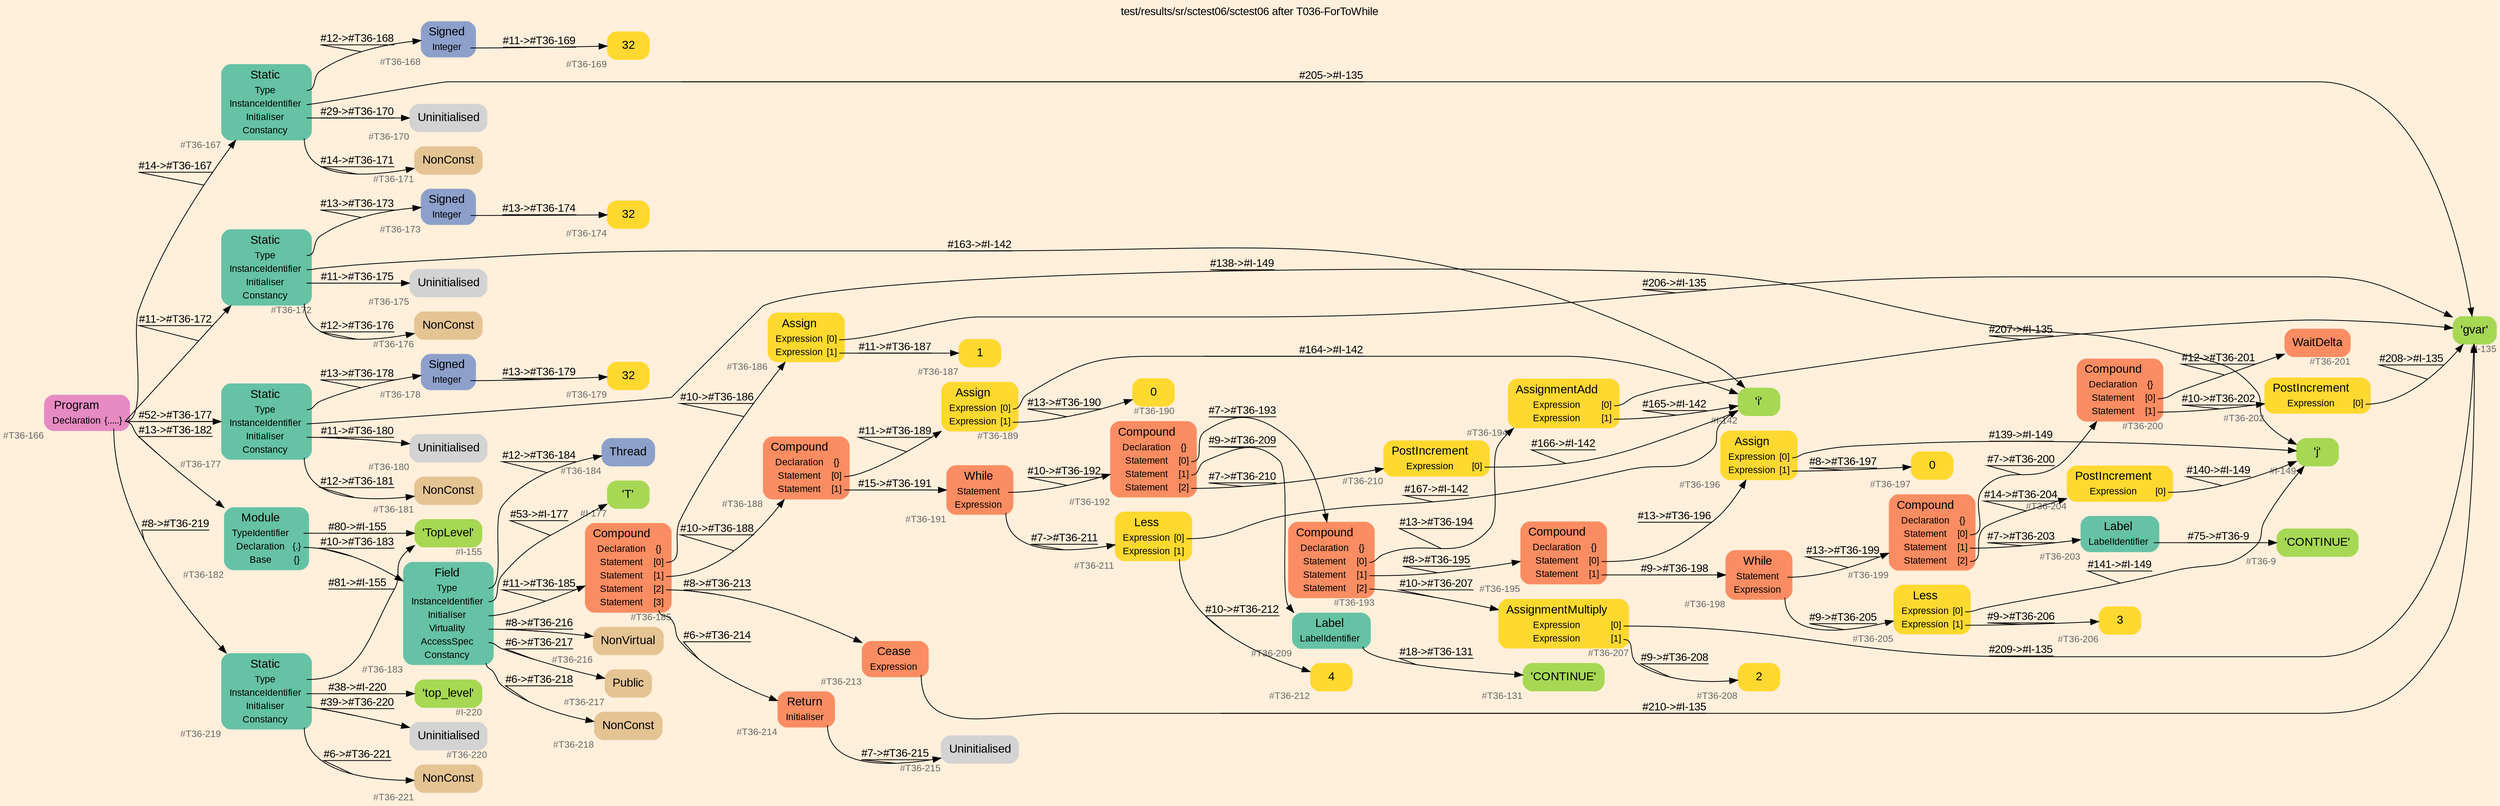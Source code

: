 digraph "test/results/sr/sctest06/sctest06 after T036-ForToWhile" {
label = "test/results/sr/sctest06/sctest06 after T036-ForToWhile"
labelloc = t
graph [
    rankdir = "LR"
    ranksep = 0.3
    bgcolor = antiquewhite1
    color = black
    fontcolor = black
    fontname = "Arial"
];
node [
    fontname = "Arial"
];
edge [
    fontname = "Arial"
];

// -------------------- node figure --------------------
// -------- block #T36-166 ----------
"#T36-166" [
    fillcolor = "/set28/4"
    xlabel = "#T36-166"
    fontsize = "12"
    fontcolor = grey40
    shape = "plaintext"
    label = <<TABLE BORDER="0" CELLBORDER="0" CELLSPACING="0">
     <TR><TD><FONT COLOR="black" POINT-SIZE="15">Program</FONT></TD></TR>
     <TR><TD><FONT COLOR="black" POINT-SIZE="12">Declaration</FONT></TD><TD PORT="port0"><FONT COLOR="black" POINT-SIZE="12">{.....}</FONT></TD></TR>
    </TABLE>>
    style = "rounded,filled"
];

// -------- block #T36-167 ----------
"#T36-167" [
    fillcolor = "/set28/1"
    xlabel = "#T36-167"
    fontsize = "12"
    fontcolor = grey40
    shape = "plaintext"
    label = <<TABLE BORDER="0" CELLBORDER="0" CELLSPACING="0">
     <TR><TD><FONT COLOR="black" POINT-SIZE="15">Static</FONT></TD></TR>
     <TR><TD><FONT COLOR="black" POINT-SIZE="12">Type</FONT></TD><TD PORT="port0"></TD></TR>
     <TR><TD><FONT COLOR="black" POINT-SIZE="12">InstanceIdentifier</FONT></TD><TD PORT="port1"></TD></TR>
     <TR><TD><FONT COLOR="black" POINT-SIZE="12">Initialiser</FONT></TD><TD PORT="port2"></TD></TR>
     <TR><TD><FONT COLOR="black" POINT-SIZE="12">Constancy</FONT></TD><TD PORT="port3"></TD></TR>
    </TABLE>>
    style = "rounded,filled"
];

// -------- block #T36-168 ----------
"#T36-168" [
    fillcolor = "/set28/3"
    xlabel = "#T36-168"
    fontsize = "12"
    fontcolor = grey40
    shape = "plaintext"
    label = <<TABLE BORDER="0" CELLBORDER="0" CELLSPACING="0">
     <TR><TD><FONT COLOR="black" POINT-SIZE="15">Signed</FONT></TD></TR>
     <TR><TD><FONT COLOR="black" POINT-SIZE="12">Integer</FONT></TD><TD PORT="port0"></TD></TR>
    </TABLE>>
    style = "rounded,filled"
];

// -------- block #T36-169 ----------
"#T36-169" [
    fillcolor = "/set28/6"
    xlabel = "#T36-169"
    fontsize = "12"
    fontcolor = grey40
    shape = "plaintext"
    label = <<TABLE BORDER="0" CELLBORDER="0" CELLSPACING="0">
     <TR><TD><FONT COLOR="black" POINT-SIZE="15">32</FONT></TD></TR>
    </TABLE>>
    style = "rounded,filled"
];

// -------- block #I-135 ----------
"#I-135" [
    fillcolor = "/set28/5"
    xlabel = "#I-135"
    fontsize = "12"
    fontcolor = grey40
    shape = "plaintext"
    label = <<TABLE BORDER="0" CELLBORDER="0" CELLSPACING="0">
     <TR><TD><FONT COLOR="black" POINT-SIZE="15">'gvar'</FONT></TD></TR>
    </TABLE>>
    style = "rounded,filled"
];

// -------- block #T36-170 ----------
"#T36-170" [
    xlabel = "#T36-170"
    fontsize = "12"
    fontcolor = grey40
    shape = "plaintext"
    label = <<TABLE BORDER="0" CELLBORDER="0" CELLSPACING="0">
     <TR><TD><FONT COLOR="black" POINT-SIZE="15">Uninitialised</FONT></TD></TR>
    </TABLE>>
    style = "rounded,filled"
];

// -------- block #T36-171 ----------
"#T36-171" [
    fillcolor = "/set28/7"
    xlabel = "#T36-171"
    fontsize = "12"
    fontcolor = grey40
    shape = "plaintext"
    label = <<TABLE BORDER="0" CELLBORDER="0" CELLSPACING="0">
     <TR><TD><FONT COLOR="black" POINT-SIZE="15">NonConst</FONT></TD></TR>
    </TABLE>>
    style = "rounded,filled"
];

// -------- block #T36-172 ----------
"#T36-172" [
    fillcolor = "/set28/1"
    xlabel = "#T36-172"
    fontsize = "12"
    fontcolor = grey40
    shape = "plaintext"
    label = <<TABLE BORDER="0" CELLBORDER="0" CELLSPACING="0">
     <TR><TD><FONT COLOR="black" POINT-SIZE="15">Static</FONT></TD></TR>
     <TR><TD><FONT COLOR="black" POINT-SIZE="12">Type</FONT></TD><TD PORT="port0"></TD></TR>
     <TR><TD><FONT COLOR="black" POINT-SIZE="12">InstanceIdentifier</FONT></TD><TD PORT="port1"></TD></TR>
     <TR><TD><FONT COLOR="black" POINT-SIZE="12">Initialiser</FONT></TD><TD PORT="port2"></TD></TR>
     <TR><TD><FONT COLOR="black" POINT-SIZE="12">Constancy</FONT></TD><TD PORT="port3"></TD></TR>
    </TABLE>>
    style = "rounded,filled"
];

// -------- block #T36-173 ----------
"#T36-173" [
    fillcolor = "/set28/3"
    xlabel = "#T36-173"
    fontsize = "12"
    fontcolor = grey40
    shape = "plaintext"
    label = <<TABLE BORDER="0" CELLBORDER="0" CELLSPACING="0">
     <TR><TD><FONT COLOR="black" POINT-SIZE="15">Signed</FONT></TD></TR>
     <TR><TD><FONT COLOR="black" POINT-SIZE="12">Integer</FONT></TD><TD PORT="port0"></TD></TR>
    </TABLE>>
    style = "rounded,filled"
];

// -------- block #T36-174 ----------
"#T36-174" [
    fillcolor = "/set28/6"
    xlabel = "#T36-174"
    fontsize = "12"
    fontcolor = grey40
    shape = "plaintext"
    label = <<TABLE BORDER="0" CELLBORDER="0" CELLSPACING="0">
     <TR><TD><FONT COLOR="black" POINT-SIZE="15">32</FONT></TD></TR>
    </TABLE>>
    style = "rounded,filled"
];

// -------- block #I-142 ----------
"#I-142" [
    fillcolor = "/set28/5"
    xlabel = "#I-142"
    fontsize = "12"
    fontcolor = grey40
    shape = "plaintext"
    label = <<TABLE BORDER="0" CELLBORDER="0" CELLSPACING="0">
     <TR><TD><FONT COLOR="black" POINT-SIZE="15">'i'</FONT></TD></TR>
    </TABLE>>
    style = "rounded,filled"
];

// -------- block #T36-175 ----------
"#T36-175" [
    xlabel = "#T36-175"
    fontsize = "12"
    fontcolor = grey40
    shape = "plaintext"
    label = <<TABLE BORDER="0" CELLBORDER="0" CELLSPACING="0">
     <TR><TD><FONT COLOR="black" POINT-SIZE="15">Uninitialised</FONT></TD></TR>
    </TABLE>>
    style = "rounded,filled"
];

// -------- block #T36-176 ----------
"#T36-176" [
    fillcolor = "/set28/7"
    xlabel = "#T36-176"
    fontsize = "12"
    fontcolor = grey40
    shape = "plaintext"
    label = <<TABLE BORDER="0" CELLBORDER="0" CELLSPACING="0">
     <TR><TD><FONT COLOR="black" POINT-SIZE="15">NonConst</FONT></TD></TR>
    </TABLE>>
    style = "rounded,filled"
];

// -------- block #T36-177 ----------
"#T36-177" [
    fillcolor = "/set28/1"
    xlabel = "#T36-177"
    fontsize = "12"
    fontcolor = grey40
    shape = "plaintext"
    label = <<TABLE BORDER="0" CELLBORDER="0" CELLSPACING="0">
     <TR><TD><FONT COLOR="black" POINT-SIZE="15">Static</FONT></TD></TR>
     <TR><TD><FONT COLOR="black" POINT-SIZE="12">Type</FONT></TD><TD PORT="port0"></TD></TR>
     <TR><TD><FONT COLOR="black" POINT-SIZE="12">InstanceIdentifier</FONT></TD><TD PORT="port1"></TD></TR>
     <TR><TD><FONT COLOR="black" POINT-SIZE="12">Initialiser</FONT></TD><TD PORT="port2"></TD></TR>
     <TR><TD><FONT COLOR="black" POINT-SIZE="12">Constancy</FONT></TD><TD PORT="port3"></TD></TR>
    </TABLE>>
    style = "rounded,filled"
];

// -------- block #T36-178 ----------
"#T36-178" [
    fillcolor = "/set28/3"
    xlabel = "#T36-178"
    fontsize = "12"
    fontcolor = grey40
    shape = "plaintext"
    label = <<TABLE BORDER="0" CELLBORDER="0" CELLSPACING="0">
     <TR><TD><FONT COLOR="black" POINT-SIZE="15">Signed</FONT></TD></TR>
     <TR><TD><FONT COLOR="black" POINT-SIZE="12">Integer</FONT></TD><TD PORT="port0"></TD></TR>
    </TABLE>>
    style = "rounded,filled"
];

// -------- block #T36-179 ----------
"#T36-179" [
    fillcolor = "/set28/6"
    xlabel = "#T36-179"
    fontsize = "12"
    fontcolor = grey40
    shape = "plaintext"
    label = <<TABLE BORDER="0" CELLBORDER="0" CELLSPACING="0">
     <TR><TD><FONT COLOR="black" POINT-SIZE="15">32</FONT></TD></TR>
    </TABLE>>
    style = "rounded,filled"
];

// -------- block #I-149 ----------
"#I-149" [
    fillcolor = "/set28/5"
    xlabel = "#I-149"
    fontsize = "12"
    fontcolor = grey40
    shape = "plaintext"
    label = <<TABLE BORDER="0" CELLBORDER="0" CELLSPACING="0">
     <TR><TD><FONT COLOR="black" POINT-SIZE="15">'j'</FONT></TD></TR>
    </TABLE>>
    style = "rounded,filled"
];

// -------- block #T36-180 ----------
"#T36-180" [
    xlabel = "#T36-180"
    fontsize = "12"
    fontcolor = grey40
    shape = "plaintext"
    label = <<TABLE BORDER="0" CELLBORDER="0" CELLSPACING="0">
     <TR><TD><FONT COLOR="black" POINT-SIZE="15">Uninitialised</FONT></TD></TR>
    </TABLE>>
    style = "rounded,filled"
];

// -------- block #T36-181 ----------
"#T36-181" [
    fillcolor = "/set28/7"
    xlabel = "#T36-181"
    fontsize = "12"
    fontcolor = grey40
    shape = "plaintext"
    label = <<TABLE BORDER="0" CELLBORDER="0" CELLSPACING="0">
     <TR><TD><FONT COLOR="black" POINT-SIZE="15">NonConst</FONT></TD></TR>
    </TABLE>>
    style = "rounded,filled"
];

// -------- block #T36-182 ----------
"#T36-182" [
    fillcolor = "/set28/1"
    xlabel = "#T36-182"
    fontsize = "12"
    fontcolor = grey40
    shape = "plaintext"
    label = <<TABLE BORDER="0" CELLBORDER="0" CELLSPACING="0">
     <TR><TD><FONT COLOR="black" POINT-SIZE="15">Module</FONT></TD></TR>
     <TR><TD><FONT COLOR="black" POINT-SIZE="12">TypeIdentifier</FONT></TD><TD PORT="port0"></TD></TR>
     <TR><TD><FONT COLOR="black" POINT-SIZE="12">Declaration</FONT></TD><TD PORT="port1"><FONT COLOR="black" POINT-SIZE="12">{.}</FONT></TD></TR>
     <TR><TD><FONT COLOR="black" POINT-SIZE="12">Base</FONT></TD><TD PORT="port2"><FONT COLOR="black" POINT-SIZE="12">{}</FONT></TD></TR>
    </TABLE>>
    style = "rounded,filled"
];

// -------- block #I-155 ----------
"#I-155" [
    fillcolor = "/set28/5"
    xlabel = "#I-155"
    fontsize = "12"
    fontcolor = grey40
    shape = "plaintext"
    label = <<TABLE BORDER="0" CELLBORDER="0" CELLSPACING="0">
     <TR><TD><FONT COLOR="black" POINT-SIZE="15">'TopLevel'</FONT></TD></TR>
    </TABLE>>
    style = "rounded,filled"
];

// -------- block #T36-183 ----------
"#T36-183" [
    fillcolor = "/set28/1"
    xlabel = "#T36-183"
    fontsize = "12"
    fontcolor = grey40
    shape = "plaintext"
    label = <<TABLE BORDER="0" CELLBORDER="0" CELLSPACING="0">
     <TR><TD><FONT COLOR="black" POINT-SIZE="15">Field</FONT></TD></TR>
     <TR><TD><FONT COLOR="black" POINT-SIZE="12">Type</FONT></TD><TD PORT="port0"></TD></TR>
     <TR><TD><FONT COLOR="black" POINT-SIZE="12">InstanceIdentifier</FONT></TD><TD PORT="port1"></TD></TR>
     <TR><TD><FONT COLOR="black" POINT-SIZE="12">Initialiser</FONT></TD><TD PORT="port2"></TD></TR>
     <TR><TD><FONT COLOR="black" POINT-SIZE="12">Virtuality</FONT></TD><TD PORT="port3"></TD></TR>
     <TR><TD><FONT COLOR="black" POINT-SIZE="12">AccessSpec</FONT></TD><TD PORT="port4"></TD></TR>
     <TR><TD><FONT COLOR="black" POINT-SIZE="12">Constancy</FONT></TD><TD PORT="port5"></TD></TR>
    </TABLE>>
    style = "rounded,filled"
];

// -------- block #T36-184 ----------
"#T36-184" [
    fillcolor = "/set28/3"
    xlabel = "#T36-184"
    fontsize = "12"
    fontcolor = grey40
    shape = "plaintext"
    label = <<TABLE BORDER="0" CELLBORDER="0" CELLSPACING="0">
     <TR><TD><FONT COLOR="black" POINT-SIZE="15">Thread</FONT></TD></TR>
    </TABLE>>
    style = "rounded,filled"
];

// -------- block #I-177 ----------
"#I-177" [
    fillcolor = "/set28/5"
    xlabel = "#I-177"
    fontsize = "12"
    fontcolor = grey40
    shape = "plaintext"
    label = <<TABLE BORDER="0" CELLBORDER="0" CELLSPACING="0">
     <TR><TD><FONT COLOR="black" POINT-SIZE="15">'T'</FONT></TD></TR>
    </TABLE>>
    style = "rounded,filled"
];

// -------- block #T36-185 ----------
"#T36-185" [
    fillcolor = "/set28/2"
    xlabel = "#T36-185"
    fontsize = "12"
    fontcolor = grey40
    shape = "plaintext"
    label = <<TABLE BORDER="0" CELLBORDER="0" CELLSPACING="0">
     <TR><TD><FONT COLOR="black" POINT-SIZE="15">Compound</FONT></TD></TR>
     <TR><TD><FONT COLOR="black" POINT-SIZE="12">Declaration</FONT></TD><TD PORT="port0"><FONT COLOR="black" POINT-SIZE="12">{}</FONT></TD></TR>
     <TR><TD><FONT COLOR="black" POINT-SIZE="12">Statement</FONT></TD><TD PORT="port1"><FONT COLOR="black" POINT-SIZE="12">[0]</FONT></TD></TR>
     <TR><TD><FONT COLOR="black" POINT-SIZE="12">Statement</FONT></TD><TD PORT="port2"><FONT COLOR="black" POINT-SIZE="12">[1]</FONT></TD></TR>
     <TR><TD><FONT COLOR="black" POINT-SIZE="12">Statement</FONT></TD><TD PORT="port3"><FONT COLOR="black" POINT-SIZE="12">[2]</FONT></TD></TR>
     <TR><TD><FONT COLOR="black" POINT-SIZE="12">Statement</FONT></TD><TD PORT="port4"><FONT COLOR="black" POINT-SIZE="12">[3]</FONT></TD></TR>
    </TABLE>>
    style = "rounded,filled"
];

// -------- block #T36-186 ----------
"#T36-186" [
    fillcolor = "/set28/6"
    xlabel = "#T36-186"
    fontsize = "12"
    fontcolor = grey40
    shape = "plaintext"
    label = <<TABLE BORDER="0" CELLBORDER="0" CELLSPACING="0">
     <TR><TD><FONT COLOR="black" POINT-SIZE="15">Assign</FONT></TD></TR>
     <TR><TD><FONT COLOR="black" POINT-SIZE="12">Expression</FONT></TD><TD PORT="port0"><FONT COLOR="black" POINT-SIZE="12">[0]</FONT></TD></TR>
     <TR><TD><FONT COLOR="black" POINT-SIZE="12">Expression</FONT></TD><TD PORT="port1"><FONT COLOR="black" POINT-SIZE="12">[1]</FONT></TD></TR>
    </TABLE>>
    style = "rounded,filled"
];

// -------- block #T36-187 ----------
"#T36-187" [
    fillcolor = "/set28/6"
    xlabel = "#T36-187"
    fontsize = "12"
    fontcolor = grey40
    shape = "plaintext"
    label = <<TABLE BORDER="0" CELLBORDER="0" CELLSPACING="0">
     <TR><TD><FONT COLOR="black" POINT-SIZE="15">1</FONT></TD></TR>
    </TABLE>>
    style = "rounded,filled"
];

// -------- block #T36-188 ----------
"#T36-188" [
    fillcolor = "/set28/2"
    xlabel = "#T36-188"
    fontsize = "12"
    fontcolor = grey40
    shape = "plaintext"
    label = <<TABLE BORDER="0" CELLBORDER="0" CELLSPACING="0">
     <TR><TD><FONT COLOR="black" POINT-SIZE="15">Compound</FONT></TD></TR>
     <TR><TD><FONT COLOR="black" POINT-SIZE="12">Declaration</FONT></TD><TD PORT="port0"><FONT COLOR="black" POINT-SIZE="12">{}</FONT></TD></TR>
     <TR><TD><FONT COLOR="black" POINT-SIZE="12">Statement</FONT></TD><TD PORT="port1"><FONT COLOR="black" POINT-SIZE="12">[0]</FONT></TD></TR>
     <TR><TD><FONT COLOR="black" POINT-SIZE="12">Statement</FONT></TD><TD PORT="port2"><FONT COLOR="black" POINT-SIZE="12">[1]</FONT></TD></TR>
    </TABLE>>
    style = "rounded,filled"
];

// -------- block #T36-189 ----------
"#T36-189" [
    fillcolor = "/set28/6"
    xlabel = "#T36-189"
    fontsize = "12"
    fontcolor = grey40
    shape = "plaintext"
    label = <<TABLE BORDER="0" CELLBORDER="0" CELLSPACING="0">
     <TR><TD><FONT COLOR="black" POINT-SIZE="15">Assign</FONT></TD></TR>
     <TR><TD><FONT COLOR="black" POINT-SIZE="12">Expression</FONT></TD><TD PORT="port0"><FONT COLOR="black" POINT-SIZE="12">[0]</FONT></TD></TR>
     <TR><TD><FONT COLOR="black" POINT-SIZE="12">Expression</FONT></TD><TD PORT="port1"><FONT COLOR="black" POINT-SIZE="12">[1]</FONT></TD></TR>
    </TABLE>>
    style = "rounded,filled"
];

// -------- block #T36-190 ----------
"#T36-190" [
    fillcolor = "/set28/6"
    xlabel = "#T36-190"
    fontsize = "12"
    fontcolor = grey40
    shape = "plaintext"
    label = <<TABLE BORDER="0" CELLBORDER="0" CELLSPACING="0">
     <TR><TD><FONT COLOR="black" POINT-SIZE="15">0</FONT></TD></TR>
    </TABLE>>
    style = "rounded,filled"
];

// -------- block #T36-191 ----------
"#T36-191" [
    fillcolor = "/set28/2"
    xlabel = "#T36-191"
    fontsize = "12"
    fontcolor = grey40
    shape = "plaintext"
    label = <<TABLE BORDER="0" CELLBORDER="0" CELLSPACING="0">
     <TR><TD><FONT COLOR="black" POINT-SIZE="15">While</FONT></TD></TR>
     <TR><TD><FONT COLOR="black" POINT-SIZE="12">Statement</FONT></TD><TD PORT="port0"></TD></TR>
     <TR><TD><FONT COLOR="black" POINT-SIZE="12">Expression</FONT></TD><TD PORT="port1"></TD></TR>
    </TABLE>>
    style = "rounded,filled"
];

// -------- block #T36-192 ----------
"#T36-192" [
    fillcolor = "/set28/2"
    xlabel = "#T36-192"
    fontsize = "12"
    fontcolor = grey40
    shape = "plaintext"
    label = <<TABLE BORDER="0" CELLBORDER="0" CELLSPACING="0">
     <TR><TD><FONT COLOR="black" POINT-SIZE="15">Compound</FONT></TD></TR>
     <TR><TD><FONT COLOR="black" POINT-SIZE="12">Declaration</FONT></TD><TD PORT="port0"><FONT COLOR="black" POINT-SIZE="12">{}</FONT></TD></TR>
     <TR><TD><FONT COLOR="black" POINT-SIZE="12">Statement</FONT></TD><TD PORT="port1"><FONT COLOR="black" POINT-SIZE="12">[0]</FONT></TD></TR>
     <TR><TD><FONT COLOR="black" POINT-SIZE="12">Statement</FONT></TD><TD PORT="port2"><FONT COLOR="black" POINT-SIZE="12">[1]</FONT></TD></TR>
     <TR><TD><FONT COLOR="black" POINT-SIZE="12">Statement</FONT></TD><TD PORT="port3"><FONT COLOR="black" POINT-SIZE="12">[2]</FONT></TD></TR>
    </TABLE>>
    style = "rounded,filled"
];

// -------- block #T36-193 ----------
"#T36-193" [
    fillcolor = "/set28/2"
    xlabel = "#T36-193"
    fontsize = "12"
    fontcolor = grey40
    shape = "plaintext"
    label = <<TABLE BORDER="0" CELLBORDER="0" CELLSPACING="0">
     <TR><TD><FONT COLOR="black" POINT-SIZE="15">Compound</FONT></TD></TR>
     <TR><TD><FONT COLOR="black" POINT-SIZE="12">Declaration</FONT></TD><TD PORT="port0"><FONT COLOR="black" POINT-SIZE="12">{}</FONT></TD></TR>
     <TR><TD><FONT COLOR="black" POINT-SIZE="12">Statement</FONT></TD><TD PORT="port1"><FONT COLOR="black" POINT-SIZE="12">[0]</FONT></TD></TR>
     <TR><TD><FONT COLOR="black" POINT-SIZE="12">Statement</FONT></TD><TD PORT="port2"><FONT COLOR="black" POINT-SIZE="12">[1]</FONT></TD></TR>
     <TR><TD><FONT COLOR="black" POINT-SIZE="12">Statement</FONT></TD><TD PORT="port3"><FONT COLOR="black" POINT-SIZE="12">[2]</FONT></TD></TR>
    </TABLE>>
    style = "rounded,filled"
];

// -------- block #T36-194 ----------
"#T36-194" [
    fillcolor = "/set28/6"
    xlabel = "#T36-194"
    fontsize = "12"
    fontcolor = grey40
    shape = "plaintext"
    label = <<TABLE BORDER="0" CELLBORDER="0" CELLSPACING="0">
     <TR><TD><FONT COLOR="black" POINT-SIZE="15">AssignmentAdd</FONT></TD></TR>
     <TR><TD><FONT COLOR="black" POINT-SIZE="12">Expression</FONT></TD><TD PORT="port0"><FONT COLOR="black" POINT-SIZE="12">[0]</FONT></TD></TR>
     <TR><TD><FONT COLOR="black" POINT-SIZE="12">Expression</FONT></TD><TD PORT="port1"><FONT COLOR="black" POINT-SIZE="12">[1]</FONT></TD></TR>
    </TABLE>>
    style = "rounded,filled"
];

// -------- block #T36-195 ----------
"#T36-195" [
    fillcolor = "/set28/2"
    xlabel = "#T36-195"
    fontsize = "12"
    fontcolor = grey40
    shape = "plaintext"
    label = <<TABLE BORDER="0" CELLBORDER="0" CELLSPACING="0">
     <TR><TD><FONT COLOR="black" POINT-SIZE="15">Compound</FONT></TD></TR>
     <TR><TD><FONT COLOR="black" POINT-SIZE="12">Declaration</FONT></TD><TD PORT="port0"><FONT COLOR="black" POINT-SIZE="12">{}</FONT></TD></TR>
     <TR><TD><FONT COLOR="black" POINT-SIZE="12">Statement</FONT></TD><TD PORT="port1"><FONT COLOR="black" POINT-SIZE="12">[0]</FONT></TD></TR>
     <TR><TD><FONT COLOR="black" POINT-SIZE="12">Statement</FONT></TD><TD PORT="port2"><FONT COLOR="black" POINT-SIZE="12">[1]</FONT></TD></TR>
    </TABLE>>
    style = "rounded,filled"
];

// -------- block #T36-196 ----------
"#T36-196" [
    fillcolor = "/set28/6"
    xlabel = "#T36-196"
    fontsize = "12"
    fontcolor = grey40
    shape = "plaintext"
    label = <<TABLE BORDER="0" CELLBORDER="0" CELLSPACING="0">
     <TR><TD><FONT COLOR="black" POINT-SIZE="15">Assign</FONT></TD></TR>
     <TR><TD><FONT COLOR="black" POINT-SIZE="12">Expression</FONT></TD><TD PORT="port0"><FONT COLOR="black" POINT-SIZE="12">[0]</FONT></TD></TR>
     <TR><TD><FONT COLOR="black" POINT-SIZE="12">Expression</FONT></TD><TD PORT="port1"><FONT COLOR="black" POINT-SIZE="12">[1]</FONT></TD></TR>
    </TABLE>>
    style = "rounded,filled"
];

// -------- block #T36-197 ----------
"#T36-197" [
    fillcolor = "/set28/6"
    xlabel = "#T36-197"
    fontsize = "12"
    fontcolor = grey40
    shape = "plaintext"
    label = <<TABLE BORDER="0" CELLBORDER="0" CELLSPACING="0">
     <TR><TD><FONT COLOR="black" POINT-SIZE="15">0</FONT></TD></TR>
    </TABLE>>
    style = "rounded,filled"
];

// -------- block #T36-198 ----------
"#T36-198" [
    fillcolor = "/set28/2"
    xlabel = "#T36-198"
    fontsize = "12"
    fontcolor = grey40
    shape = "plaintext"
    label = <<TABLE BORDER="0" CELLBORDER="0" CELLSPACING="0">
     <TR><TD><FONT COLOR="black" POINT-SIZE="15">While</FONT></TD></TR>
     <TR><TD><FONT COLOR="black" POINT-SIZE="12">Statement</FONT></TD><TD PORT="port0"></TD></TR>
     <TR><TD><FONT COLOR="black" POINT-SIZE="12">Expression</FONT></TD><TD PORT="port1"></TD></TR>
    </TABLE>>
    style = "rounded,filled"
];

// -------- block #T36-199 ----------
"#T36-199" [
    fillcolor = "/set28/2"
    xlabel = "#T36-199"
    fontsize = "12"
    fontcolor = grey40
    shape = "plaintext"
    label = <<TABLE BORDER="0" CELLBORDER="0" CELLSPACING="0">
     <TR><TD><FONT COLOR="black" POINT-SIZE="15">Compound</FONT></TD></TR>
     <TR><TD><FONT COLOR="black" POINT-SIZE="12">Declaration</FONT></TD><TD PORT="port0"><FONT COLOR="black" POINT-SIZE="12">{}</FONT></TD></TR>
     <TR><TD><FONT COLOR="black" POINT-SIZE="12">Statement</FONT></TD><TD PORT="port1"><FONT COLOR="black" POINT-SIZE="12">[0]</FONT></TD></TR>
     <TR><TD><FONT COLOR="black" POINT-SIZE="12">Statement</FONT></TD><TD PORT="port2"><FONT COLOR="black" POINT-SIZE="12">[1]</FONT></TD></TR>
     <TR><TD><FONT COLOR="black" POINT-SIZE="12">Statement</FONT></TD><TD PORT="port3"><FONT COLOR="black" POINT-SIZE="12">[2]</FONT></TD></TR>
    </TABLE>>
    style = "rounded,filled"
];

// -------- block #T36-200 ----------
"#T36-200" [
    fillcolor = "/set28/2"
    xlabel = "#T36-200"
    fontsize = "12"
    fontcolor = grey40
    shape = "plaintext"
    label = <<TABLE BORDER="0" CELLBORDER="0" CELLSPACING="0">
     <TR><TD><FONT COLOR="black" POINT-SIZE="15">Compound</FONT></TD></TR>
     <TR><TD><FONT COLOR="black" POINT-SIZE="12">Declaration</FONT></TD><TD PORT="port0"><FONT COLOR="black" POINT-SIZE="12">{}</FONT></TD></TR>
     <TR><TD><FONT COLOR="black" POINT-SIZE="12">Statement</FONT></TD><TD PORT="port1"><FONT COLOR="black" POINT-SIZE="12">[0]</FONT></TD></TR>
     <TR><TD><FONT COLOR="black" POINT-SIZE="12">Statement</FONT></TD><TD PORT="port2"><FONT COLOR="black" POINT-SIZE="12">[1]</FONT></TD></TR>
    </TABLE>>
    style = "rounded,filled"
];

// -------- block #T36-201 ----------
"#T36-201" [
    fillcolor = "/set28/2"
    xlabel = "#T36-201"
    fontsize = "12"
    fontcolor = grey40
    shape = "plaintext"
    label = <<TABLE BORDER="0" CELLBORDER="0" CELLSPACING="0">
     <TR><TD><FONT COLOR="black" POINT-SIZE="15">WaitDelta</FONT></TD></TR>
    </TABLE>>
    style = "rounded,filled"
];

// -------- block #T36-202 ----------
"#T36-202" [
    fillcolor = "/set28/6"
    xlabel = "#T36-202"
    fontsize = "12"
    fontcolor = grey40
    shape = "plaintext"
    label = <<TABLE BORDER="0" CELLBORDER="0" CELLSPACING="0">
     <TR><TD><FONT COLOR="black" POINT-SIZE="15">PostIncrement</FONT></TD></TR>
     <TR><TD><FONT COLOR="black" POINT-SIZE="12">Expression</FONT></TD><TD PORT="port0"><FONT COLOR="black" POINT-SIZE="12">[0]</FONT></TD></TR>
    </TABLE>>
    style = "rounded,filled"
];

// -------- block #T36-203 ----------
"#T36-203" [
    fillcolor = "/set28/1"
    xlabel = "#T36-203"
    fontsize = "12"
    fontcolor = grey40
    shape = "plaintext"
    label = <<TABLE BORDER="0" CELLBORDER="0" CELLSPACING="0">
     <TR><TD><FONT COLOR="black" POINT-SIZE="15">Label</FONT></TD></TR>
     <TR><TD><FONT COLOR="black" POINT-SIZE="12">LabelIdentifier</FONT></TD><TD PORT="port0"></TD></TR>
    </TABLE>>
    style = "rounded,filled"
];

// -------- block #T36-9 ----------
"#T36-9" [
    fillcolor = "/set28/5"
    xlabel = "#T36-9"
    fontsize = "12"
    fontcolor = grey40
    shape = "plaintext"
    label = <<TABLE BORDER="0" CELLBORDER="0" CELLSPACING="0">
     <TR><TD><FONT COLOR="black" POINT-SIZE="15">'CONTINUE'</FONT></TD></TR>
    </TABLE>>
    style = "rounded,filled"
];

// -------- block #T36-204 ----------
"#T36-204" [
    fillcolor = "/set28/6"
    xlabel = "#T36-204"
    fontsize = "12"
    fontcolor = grey40
    shape = "plaintext"
    label = <<TABLE BORDER="0" CELLBORDER="0" CELLSPACING="0">
     <TR><TD><FONT COLOR="black" POINT-SIZE="15">PostIncrement</FONT></TD></TR>
     <TR><TD><FONT COLOR="black" POINT-SIZE="12">Expression</FONT></TD><TD PORT="port0"><FONT COLOR="black" POINT-SIZE="12">[0]</FONT></TD></TR>
    </TABLE>>
    style = "rounded,filled"
];

// -------- block #T36-205 ----------
"#T36-205" [
    fillcolor = "/set28/6"
    xlabel = "#T36-205"
    fontsize = "12"
    fontcolor = grey40
    shape = "plaintext"
    label = <<TABLE BORDER="0" CELLBORDER="0" CELLSPACING="0">
     <TR><TD><FONT COLOR="black" POINT-SIZE="15">Less</FONT></TD></TR>
     <TR><TD><FONT COLOR="black" POINT-SIZE="12">Expression</FONT></TD><TD PORT="port0"><FONT COLOR="black" POINT-SIZE="12">[0]</FONT></TD></TR>
     <TR><TD><FONT COLOR="black" POINT-SIZE="12">Expression</FONT></TD><TD PORT="port1"><FONT COLOR="black" POINT-SIZE="12">[1]</FONT></TD></TR>
    </TABLE>>
    style = "rounded,filled"
];

// -------- block #T36-206 ----------
"#T36-206" [
    fillcolor = "/set28/6"
    xlabel = "#T36-206"
    fontsize = "12"
    fontcolor = grey40
    shape = "plaintext"
    label = <<TABLE BORDER="0" CELLBORDER="0" CELLSPACING="0">
     <TR><TD><FONT COLOR="black" POINT-SIZE="15">3</FONT></TD></TR>
    </TABLE>>
    style = "rounded,filled"
];

// -------- block #T36-207 ----------
"#T36-207" [
    fillcolor = "/set28/6"
    xlabel = "#T36-207"
    fontsize = "12"
    fontcolor = grey40
    shape = "plaintext"
    label = <<TABLE BORDER="0" CELLBORDER="0" CELLSPACING="0">
     <TR><TD><FONT COLOR="black" POINT-SIZE="15">AssignmentMultiply</FONT></TD></TR>
     <TR><TD><FONT COLOR="black" POINT-SIZE="12">Expression</FONT></TD><TD PORT="port0"><FONT COLOR="black" POINT-SIZE="12">[0]</FONT></TD></TR>
     <TR><TD><FONT COLOR="black" POINT-SIZE="12">Expression</FONT></TD><TD PORT="port1"><FONT COLOR="black" POINT-SIZE="12">[1]</FONT></TD></TR>
    </TABLE>>
    style = "rounded,filled"
];

// -------- block #T36-208 ----------
"#T36-208" [
    fillcolor = "/set28/6"
    xlabel = "#T36-208"
    fontsize = "12"
    fontcolor = grey40
    shape = "plaintext"
    label = <<TABLE BORDER="0" CELLBORDER="0" CELLSPACING="0">
     <TR><TD><FONT COLOR="black" POINT-SIZE="15">2</FONT></TD></TR>
    </TABLE>>
    style = "rounded,filled"
];

// -------- block #T36-209 ----------
"#T36-209" [
    fillcolor = "/set28/1"
    xlabel = "#T36-209"
    fontsize = "12"
    fontcolor = grey40
    shape = "plaintext"
    label = <<TABLE BORDER="0" CELLBORDER="0" CELLSPACING="0">
     <TR><TD><FONT COLOR="black" POINT-SIZE="15">Label</FONT></TD></TR>
     <TR><TD><FONT COLOR="black" POINT-SIZE="12">LabelIdentifier</FONT></TD><TD PORT="port0"></TD></TR>
    </TABLE>>
    style = "rounded,filled"
];

// -------- block #T36-131 ----------
"#T36-131" [
    fillcolor = "/set28/5"
    xlabel = "#T36-131"
    fontsize = "12"
    fontcolor = grey40
    shape = "plaintext"
    label = <<TABLE BORDER="0" CELLBORDER="0" CELLSPACING="0">
     <TR><TD><FONT COLOR="black" POINT-SIZE="15">'CONTINUE'</FONT></TD></TR>
    </TABLE>>
    style = "rounded,filled"
];

// -------- block #T36-210 ----------
"#T36-210" [
    fillcolor = "/set28/6"
    xlabel = "#T36-210"
    fontsize = "12"
    fontcolor = grey40
    shape = "plaintext"
    label = <<TABLE BORDER="0" CELLBORDER="0" CELLSPACING="0">
     <TR><TD><FONT COLOR="black" POINT-SIZE="15">PostIncrement</FONT></TD></TR>
     <TR><TD><FONT COLOR="black" POINT-SIZE="12">Expression</FONT></TD><TD PORT="port0"><FONT COLOR="black" POINT-SIZE="12">[0]</FONT></TD></TR>
    </TABLE>>
    style = "rounded,filled"
];

// -------- block #T36-211 ----------
"#T36-211" [
    fillcolor = "/set28/6"
    xlabel = "#T36-211"
    fontsize = "12"
    fontcolor = grey40
    shape = "plaintext"
    label = <<TABLE BORDER="0" CELLBORDER="0" CELLSPACING="0">
     <TR><TD><FONT COLOR="black" POINT-SIZE="15">Less</FONT></TD></TR>
     <TR><TD><FONT COLOR="black" POINT-SIZE="12">Expression</FONT></TD><TD PORT="port0"><FONT COLOR="black" POINT-SIZE="12">[0]</FONT></TD></TR>
     <TR><TD><FONT COLOR="black" POINT-SIZE="12">Expression</FONT></TD><TD PORT="port1"><FONT COLOR="black" POINT-SIZE="12">[1]</FONT></TD></TR>
    </TABLE>>
    style = "rounded,filled"
];

// -------- block #T36-212 ----------
"#T36-212" [
    fillcolor = "/set28/6"
    xlabel = "#T36-212"
    fontsize = "12"
    fontcolor = grey40
    shape = "plaintext"
    label = <<TABLE BORDER="0" CELLBORDER="0" CELLSPACING="0">
     <TR><TD><FONT COLOR="black" POINT-SIZE="15">4</FONT></TD></TR>
    </TABLE>>
    style = "rounded,filled"
];

// -------- block #T36-213 ----------
"#T36-213" [
    fillcolor = "/set28/2"
    xlabel = "#T36-213"
    fontsize = "12"
    fontcolor = grey40
    shape = "plaintext"
    label = <<TABLE BORDER="0" CELLBORDER="0" CELLSPACING="0">
     <TR><TD><FONT COLOR="black" POINT-SIZE="15">Cease</FONT></TD></TR>
     <TR><TD><FONT COLOR="black" POINT-SIZE="12">Expression</FONT></TD><TD PORT="port0"></TD></TR>
    </TABLE>>
    style = "rounded,filled"
];

// -------- block #T36-214 ----------
"#T36-214" [
    fillcolor = "/set28/2"
    xlabel = "#T36-214"
    fontsize = "12"
    fontcolor = grey40
    shape = "plaintext"
    label = <<TABLE BORDER="0" CELLBORDER="0" CELLSPACING="0">
     <TR><TD><FONT COLOR="black" POINT-SIZE="15">Return</FONT></TD></TR>
     <TR><TD><FONT COLOR="black" POINT-SIZE="12">Initialiser</FONT></TD><TD PORT="port0"></TD></TR>
    </TABLE>>
    style = "rounded,filled"
];

// -------- block #T36-215 ----------
"#T36-215" [
    xlabel = "#T36-215"
    fontsize = "12"
    fontcolor = grey40
    shape = "plaintext"
    label = <<TABLE BORDER="0" CELLBORDER="0" CELLSPACING="0">
     <TR><TD><FONT COLOR="black" POINT-SIZE="15">Uninitialised</FONT></TD></TR>
    </TABLE>>
    style = "rounded,filled"
];

// -------- block #T36-216 ----------
"#T36-216" [
    fillcolor = "/set28/7"
    xlabel = "#T36-216"
    fontsize = "12"
    fontcolor = grey40
    shape = "plaintext"
    label = <<TABLE BORDER="0" CELLBORDER="0" CELLSPACING="0">
     <TR><TD><FONT COLOR="black" POINT-SIZE="15">NonVirtual</FONT></TD></TR>
    </TABLE>>
    style = "rounded,filled"
];

// -------- block #T36-217 ----------
"#T36-217" [
    fillcolor = "/set28/7"
    xlabel = "#T36-217"
    fontsize = "12"
    fontcolor = grey40
    shape = "plaintext"
    label = <<TABLE BORDER="0" CELLBORDER="0" CELLSPACING="0">
     <TR><TD><FONT COLOR="black" POINT-SIZE="15">Public</FONT></TD></TR>
    </TABLE>>
    style = "rounded,filled"
];

// -------- block #T36-218 ----------
"#T36-218" [
    fillcolor = "/set28/7"
    xlabel = "#T36-218"
    fontsize = "12"
    fontcolor = grey40
    shape = "plaintext"
    label = <<TABLE BORDER="0" CELLBORDER="0" CELLSPACING="0">
     <TR><TD><FONT COLOR="black" POINT-SIZE="15">NonConst</FONT></TD></TR>
    </TABLE>>
    style = "rounded,filled"
];

// -------- block #T36-219 ----------
"#T36-219" [
    fillcolor = "/set28/1"
    xlabel = "#T36-219"
    fontsize = "12"
    fontcolor = grey40
    shape = "plaintext"
    label = <<TABLE BORDER="0" CELLBORDER="0" CELLSPACING="0">
     <TR><TD><FONT COLOR="black" POINT-SIZE="15">Static</FONT></TD></TR>
     <TR><TD><FONT COLOR="black" POINT-SIZE="12">Type</FONT></TD><TD PORT="port0"></TD></TR>
     <TR><TD><FONT COLOR="black" POINT-SIZE="12">InstanceIdentifier</FONT></TD><TD PORT="port1"></TD></TR>
     <TR><TD><FONT COLOR="black" POINT-SIZE="12">Initialiser</FONT></TD><TD PORT="port2"></TD></TR>
     <TR><TD><FONT COLOR="black" POINT-SIZE="12">Constancy</FONT></TD><TD PORT="port3"></TD></TR>
    </TABLE>>
    style = "rounded,filled"
];

// -------- block #I-220 ----------
"#I-220" [
    fillcolor = "/set28/5"
    xlabel = "#I-220"
    fontsize = "12"
    fontcolor = grey40
    shape = "plaintext"
    label = <<TABLE BORDER="0" CELLBORDER="0" CELLSPACING="0">
     <TR><TD><FONT COLOR="black" POINT-SIZE="15">'top_level'</FONT></TD></TR>
    </TABLE>>
    style = "rounded,filled"
];

// -------- block #T36-220 ----------
"#T36-220" [
    xlabel = "#T36-220"
    fontsize = "12"
    fontcolor = grey40
    shape = "plaintext"
    label = <<TABLE BORDER="0" CELLBORDER="0" CELLSPACING="0">
     <TR><TD><FONT COLOR="black" POINT-SIZE="15">Uninitialised</FONT></TD></TR>
    </TABLE>>
    style = "rounded,filled"
];

// -------- block #T36-221 ----------
"#T36-221" [
    fillcolor = "/set28/7"
    xlabel = "#T36-221"
    fontsize = "12"
    fontcolor = grey40
    shape = "plaintext"
    label = <<TABLE BORDER="0" CELLBORDER="0" CELLSPACING="0">
     <TR><TD><FONT COLOR="black" POINT-SIZE="15">NonConst</FONT></TD></TR>
    </TABLE>>
    style = "rounded,filled"
];

"#T36-166":port0 -> "#T36-167" [
    label = "#14-&gt;#T36-167"
    decorate = true
    color = black
    fontcolor = black
];

"#T36-166":port0 -> "#T36-172" [
    label = "#11-&gt;#T36-172"
    decorate = true
    color = black
    fontcolor = black
];

"#T36-166":port0 -> "#T36-177" [
    label = "#52-&gt;#T36-177"
    decorate = true
    color = black
    fontcolor = black
];

"#T36-166":port0 -> "#T36-182" [
    label = "#13-&gt;#T36-182"
    decorate = true
    color = black
    fontcolor = black
];

"#T36-166":port0 -> "#T36-219" [
    label = "#8-&gt;#T36-219"
    decorate = true
    color = black
    fontcolor = black
];

"#T36-167":port0 -> "#T36-168" [
    label = "#12-&gt;#T36-168"
    decorate = true
    color = black
    fontcolor = black
];

"#T36-167":port1 -> "#I-135" [
    label = "#205-&gt;#I-135"
    decorate = true
    color = black
    fontcolor = black
];

"#T36-167":port2 -> "#T36-170" [
    label = "#29-&gt;#T36-170"
    decorate = true
    color = black
    fontcolor = black
];

"#T36-167":port3 -> "#T36-171" [
    label = "#14-&gt;#T36-171"
    decorate = true
    color = black
    fontcolor = black
];

"#T36-168":port0 -> "#T36-169" [
    label = "#11-&gt;#T36-169"
    decorate = true
    color = black
    fontcolor = black
];

"#T36-172":port0 -> "#T36-173" [
    label = "#13-&gt;#T36-173"
    decorate = true
    color = black
    fontcolor = black
];

"#T36-172":port1 -> "#I-142" [
    label = "#163-&gt;#I-142"
    decorate = true
    color = black
    fontcolor = black
];

"#T36-172":port2 -> "#T36-175" [
    label = "#11-&gt;#T36-175"
    decorate = true
    color = black
    fontcolor = black
];

"#T36-172":port3 -> "#T36-176" [
    label = "#12-&gt;#T36-176"
    decorate = true
    color = black
    fontcolor = black
];

"#T36-173":port0 -> "#T36-174" [
    label = "#13-&gt;#T36-174"
    decorate = true
    color = black
    fontcolor = black
];

"#T36-177":port0 -> "#T36-178" [
    label = "#13-&gt;#T36-178"
    decorate = true
    color = black
    fontcolor = black
];

"#T36-177":port1 -> "#I-149" [
    label = "#138-&gt;#I-149"
    decorate = true
    color = black
    fontcolor = black
];

"#T36-177":port2 -> "#T36-180" [
    label = "#11-&gt;#T36-180"
    decorate = true
    color = black
    fontcolor = black
];

"#T36-177":port3 -> "#T36-181" [
    label = "#12-&gt;#T36-181"
    decorate = true
    color = black
    fontcolor = black
];

"#T36-178":port0 -> "#T36-179" [
    label = "#13-&gt;#T36-179"
    decorate = true
    color = black
    fontcolor = black
];

"#T36-182":port0 -> "#I-155" [
    label = "#80-&gt;#I-155"
    decorate = true
    color = black
    fontcolor = black
];

"#T36-182":port1 -> "#T36-183" [
    label = "#10-&gt;#T36-183"
    decorate = true
    color = black
    fontcolor = black
];

"#T36-183":port0 -> "#T36-184" [
    label = "#12-&gt;#T36-184"
    decorate = true
    color = black
    fontcolor = black
];

"#T36-183":port1 -> "#I-177" [
    label = "#53-&gt;#I-177"
    decorate = true
    color = black
    fontcolor = black
];

"#T36-183":port2 -> "#T36-185" [
    label = "#11-&gt;#T36-185"
    decorate = true
    color = black
    fontcolor = black
];

"#T36-183":port3 -> "#T36-216" [
    label = "#8-&gt;#T36-216"
    decorate = true
    color = black
    fontcolor = black
];

"#T36-183":port4 -> "#T36-217" [
    label = "#6-&gt;#T36-217"
    decorate = true
    color = black
    fontcolor = black
];

"#T36-183":port5 -> "#T36-218" [
    label = "#6-&gt;#T36-218"
    decorate = true
    color = black
    fontcolor = black
];

"#T36-185":port1 -> "#T36-186" [
    label = "#10-&gt;#T36-186"
    decorate = true
    color = black
    fontcolor = black
];

"#T36-185":port2 -> "#T36-188" [
    label = "#10-&gt;#T36-188"
    decorate = true
    color = black
    fontcolor = black
];

"#T36-185":port3 -> "#T36-213" [
    label = "#8-&gt;#T36-213"
    decorate = true
    color = black
    fontcolor = black
];

"#T36-185":port4 -> "#T36-214" [
    label = "#6-&gt;#T36-214"
    decorate = true
    color = black
    fontcolor = black
];

"#T36-186":port0 -> "#I-135" [
    label = "#206-&gt;#I-135"
    decorate = true
    color = black
    fontcolor = black
];

"#T36-186":port1 -> "#T36-187" [
    label = "#11-&gt;#T36-187"
    decorate = true
    color = black
    fontcolor = black
];

"#T36-188":port1 -> "#T36-189" [
    label = "#11-&gt;#T36-189"
    decorate = true
    color = black
    fontcolor = black
];

"#T36-188":port2 -> "#T36-191" [
    label = "#15-&gt;#T36-191"
    decorate = true
    color = black
    fontcolor = black
];

"#T36-189":port0 -> "#I-142" [
    label = "#164-&gt;#I-142"
    decorate = true
    color = black
    fontcolor = black
];

"#T36-189":port1 -> "#T36-190" [
    label = "#13-&gt;#T36-190"
    decorate = true
    color = black
    fontcolor = black
];

"#T36-191":port0 -> "#T36-192" [
    label = "#10-&gt;#T36-192"
    decorate = true
    color = black
    fontcolor = black
];

"#T36-191":port1 -> "#T36-211" [
    label = "#7-&gt;#T36-211"
    decorate = true
    color = black
    fontcolor = black
];

"#T36-192":port1 -> "#T36-193" [
    label = "#7-&gt;#T36-193"
    decorate = true
    color = black
    fontcolor = black
];

"#T36-192":port2 -> "#T36-209" [
    label = "#9-&gt;#T36-209"
    decorate = true
    color = black
    fontcolor = black
];

"#T36-192":port3 -> "#T36-210" [
    label = "#7-&gt;#T36-210"
    decorate = true
    color = black
    fontcolor = black
];

"#T36-193":port1 -> "#T36-194" [
    label = "#13-&gt;#T36-194"
    decorate = true
    color = black
    fontcolor = black
];

"#T36-193":port2 -> "#T36-195" [
    label = "#8-&gt;#T36-195"
    decorate = true
    color = black
    fontcolor = black
];

"#T36-193":port3 -> "#T36-207" [
    label = "#10-&gt;#T36-207"
    decorate = true
    color = black
    fontcolor = black
];

"#T36-194":port0 -> "#I-135" [
    label = "#207-&gt;#I-135"
    decorate = true
    color = black
    fontcolor = black
];

"#T36-194":port1 -> "#I-142" [
    label = "#165-&gt;#I-142"
    decorate = true
    color = black
    fontcolor = black
];

"#T36-195":port1 -> "#T36-196" [
    label = "#13-&gt;#T36-196"
    decorate = true
    color = black
    fontcolor = black
];

"#T36-195":port2 -> "#T36-198" [
    label = "#9-&gt;#T36-198"
    decorate = true
    color = black
    fontcolor = black
];

"#T36-196":port0 -> "#I-149" [
    label = "#139-&gt;#I-149"
    decorate = true
    color = black
    fontcolor = black
];

"#T36-196":port1 -> "#T36-197" [
    label = "#8-&gt;#T36-197"
    decorate = true
    color = black
    fontcolor = black
];

"#T36-198":port0 -> "#T36-199" [
    label = "#13-&gt;#T36-199"
    decorate = true
    color = black
    fontcolor = black
];

"#T36-198":port1 -> "#T36-205" [
    label = "#9-&gt;#T36-205"
    decorate = true
    color = black
    fontcolor = black
];

"#T36-199":port1 -> "#T36-200" [
    label = "#7-&gt;#T36-200"
    decorate = true
    color = black
    fontcolor = black
];

"#T36-199":port2 -> "#T36-203" [
    label = "#7-&gt;#T36-203"
    decorate = true
    color = black
    fontcolor = black
];

"#T36-199":port3 -> "#T36-204" [
    label = "#14-&gt;#T36-204"
    decorate = true
    color = black
    fontcolor = black
];

"#T36-200":port1 -> "#T36-201" [
    label = "#12-&gt;#T36-201"
    decorate = true
    color = black
    fontcolor = black
];

"#T36-200":port2 -> "#T36-202" [
    label = "#10-&gt;#T36-202"
    decorate = true
    color = black
    fontcolor = black
];

"#T36-202":port0 -> "#I-135" [
    label = "#208-&gt;#I-135"
    decorate = true
    color = black
    fontcolor = black
];

"#T36-203":port0 -> "#T36-9" [
    label = "#75-&gt;#T36-9"
    decorate = true
    color = black
    fontcolor = black
];

"#T36-204":port0 -> "#I-149" [
    label = "#140-&gt;#I-149"
    decorate = true
    color = black
    fontcolor = black
];

"#T36-205":port0 -> "#I-149" [
    label = "#141-&gt;#I-149"
    decorate = true
    color = black
    fontcolor = black
];

"#T36-205":port1 -> "#T36-206" [
    label = "#9-&gt;#T36-206"
    decorate = true
    color = black
    fontcolor = black
];

"#T36-207":port0 -> "#I-135" [
    label = "#209-&gt;#I-135"
    decorate = true
    color = black
    fontcolor = black
];

"#T36-207":port1 -> "#T36-208" [
    label = "#9-&gt;#T36-208"
    decorate = true
    color = black
    fontcolor = black
];

"#T36-209":port0 -> "#T36-131" [
    label = "#18-&gt;#T36-131"
    decorate = true
    color = black
    fontcolor = black
];

"#T36-210":port0 -> "#I-142" [
    label = "#166-&gt;#I-142"
    decorate = true
    color = black
    fontcolor = black
];

"#T36-211":port0 -> "#I-142" [
    label = "#167-&gt;#I-142"
    decorate = true
    color = black
    fontcolor = black
];

"#T36-211":port1 -> "#T36-212" [
    label = "#10-&gt;#T36-212"
    decorate = true
    color = black
    fontcolor = black
];

"#T36-213":port0 -> "#I-135" [
    label = "#210-&gt;#I-135"
    decorate = true
    color = black
    fontcolor = black
];

"#T36-214":port0 -> "#T36-215" [
    label = "#7-&gt;#T36-215"
    decorate = true
    color = black
    fontcolor = black
];

"#T36-219":port0 -> "#I-155" [
    label = "#81-&gt;#I-155"
    decorate = true
    color = black
    fontcolor = black
];

"#T36-219":port1 -> "#I-220" [
    label = "#38-&gt;#I-220"
    decorate = true
    color = black
    fontcolor = black
];

"#T36-219":port2 -> "#T36-220" [
    label = "#39-&gt;#T36-220"
    decorate = true
    color = black
    fontcolor = black
];

"#T36-219":port3 -> "#T36-221" [
    label = "#6-&gt;#T36-221"
    decorate = true
    color = black
    fontcolor = black
];


}
